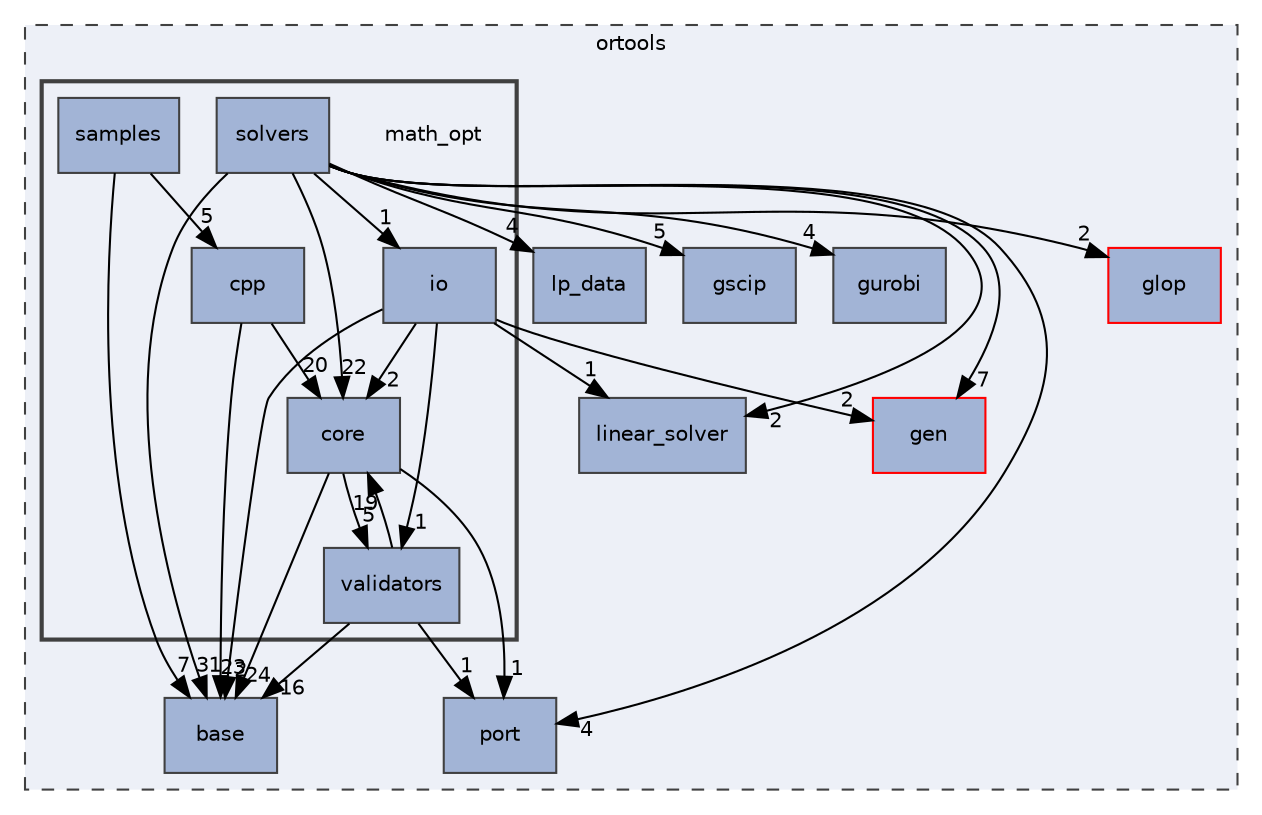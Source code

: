 digraph "math_opt"
{
 // LATEX_PDF_SIZE
  edge [fontname="Helvetica",fontsize="10",labelfontname="Helvetica",labelfontsize="10"];
  node [fontname="Helvetica",fontsize="10",shape=record];
  compound=true
  subgraph clusterdir_a7cc1eeded8f693d0da6c729bc88c45a {
    graph [ bgcolor="#edf0f7", pencolor="grey25", style="filled,dashed,", label="ortools", fontname="Helvetica", fontsize="10", URL="dir_a7cc1eeded8f693d0da6c729bc88c45a.html"]
  dir_1d809996d73818785b8e0bc2ff6c7fae [shape=box, label="port", style="filled,", fillcolor="#a2b4d6", color="grey25", URL="dir_1d809996d73818785b8e0bc2ff6c7fae.html"];
  dir_ca966d537abd5424901cf1273891b331 [shape=box, label="gurobi", style="filled,", fillcolor="#a2b4d6", color="grey25", URL="dir_ca966d537abd5424901cf1273891b331.html"];
  dir_4d3a5a688e4550f3d7725aaa5ab9c27b [shape=box, label="linear_solver", style="filled,", fillcolor="#a2b4d6", color="grey25", URL="dir_4d3a5a688e4550f3d7725aaa5ab9c27b.html"];
  dir_8f9dc966244f4c6e9b2fa0dee1e4ef1a [shape=box, label="base", style="filled,", fillcolor="#a2b4d6", color="grey25", URL="dir_8f9dc966244f4c6e9b2fa0dee1e4ef1a.html"];
  dir_b2c6d49957bf5d0c7726edb4b829cd4d [shape=box, label="gen", style="filled,", fillcolor="#a2b4d6", color="red", URL="dir_b2c6d49957bf5d0c7726edb4b829cd4d.html"];
  dir_747248fa8ec2ebcb4d8ad85ced34db0b [shape=box, label="glop", style="filled,", fillcolor="#a2b4d6", color="red", URL="dir_747248fa8ec2ebcb4d8ad85ced34db0b.html"];
  dir_903a7ff076ee7f01be86992fe717fc82 [shape=box, label="lp_data", style="filled,", fillcolor="#a2b4d6", color="grey25", URL="dir_903a7ff076ee7f01be86992fe717fc82.html"];
  dir_7ebe005d782fae78e581b12d74364053 [shape=box, label="gscip", style="filled,", fillcolor="#a2b4d6", color="grey25", URL="dir_7ebe005d782fae78e581b12d74364053.html"];
  subgraph clusterdir_1defc00030ff81d309105e053121082f {
    graph [ bgcolor="#edf0f7", pencolor="grey25", style="filled,bold,", label="", fontname="Helvetica", fontsize="10", URL="dir_1defc00030ff81d309105e053121082f.html"]
    dir_1defc00030ff81d309105e053121082f [shape=plaintext, label="math_opt"];
  dir_d5b95ec3710e8b09bb3a6564ed5074d8 [shape=box, label="core", style="filled,", fillcolor="#a2b4d6", color="grey25", URL="dir_d5b95ec3710e8b09bb3a6564ed5074d8.html"];
  dir_dd5645fbbabcdccb47d1d6db92f0f35b [shape=box, label="cpp", style="filled,", fillcolor="#a2b4d6", color="grey25", URL="dir_dd5645fbbabcdccb47d1d6db92f0f35b.html"];
  dir_4d7c648e40ee0b5f305e13a998004c47 [shape=box, label="io", style="filled,", fillcolor="#a2b4d6", color="grey25", URL="dir_4d7c648e40ee0b5f305e13a998004c47.html"];
  dir_78fcc6012c6d52c0cff71d4892279593 [shape=box, label="samples", style="filled,", fillcolor="#a2b4d6", color="grey25", URL="dir_78fcc6012c6d52c0cff71d4892279593.html"];
  dir_6a51feaf2b7f0a1d5cfa932e9ba3d2cd [shape=box, label="solvers", style="filled,", fillcolor="#a2b4d6", color="grey25", URL="dir_6a51feaf2b7f0a1d5cfa932e9ba3d2cd.html"];
  dir_2298c6cf5b60fbeba088c3582d3d0ae0 [shape=box, label="validators", style="filled,", fillcolor="#a2b4d6", color="grey25", URL="dir_2298c6cf5b60fbeba088c3582d3d0ae0.html"];
  }
  }
  dir_d5b95ec3710e8b09bb3a6564ed5074d8->dir_1d809996d73818785b8e0bc2ff6c7fae [headlabel="1", labeldistance=1.5 headhref="dir_000007_000030.html"];
  dir_d5b95ec3710e8b09bb3a6564ed5074d8->dir_2298c6cf5b60fbeba088c3582d3d0ae0 [headlabel="5", labeldistance=1.5 headhref="dir_000007_000041.html"];
  dir_d5b95ec3710e8b09bb3a6564ed5074d8->dir_8f9dc966244f4c6e9b2fa0dee1e4ef1a [headlabel="24", labeldistance=1.5 headhref="dir_000007_000002.html"];
  dir_dd5645fbbabcdccb47d1d6db92f0f35b->dir_8f9dc966244f4c6e9b2fa0dee1e4ef1a [headlabel="23", labeldistance=1.5 headhref="dir_000008_000002.html"];
  dir_dd5645fbbabcdccb47d1d6db92f0f35b->dir_d5b95ec3710e8b09bb3a6564ed5074d8 [headlabel="20", labeldistance=1.5 headhref="dir_000008_000007.html"];
  dir_4d7c648e40ee0b5f305e13a998004c47->dir_2298c6cf5b60fbeba088c3582d3d0ae0 [headlabel="1", labeldistance=1.5 headhref="dir_000021_000041.html"];
  dir_4d7c648e40ee0b5f305e13a998004c47->dir_4d3a5a688e4550f3d7725aaa5ab9c27b [headlabel="1", labeldistance=1.5 headhref="dir_000021_000023.html"];
  dir_4d7c648e40ee0b5f305e13a998004c47->dir_8f9dc966244f4c6e9b2fa0dee1e4ef1a [headlabel="2", labeldistance=1.5 headhref="dir_000021_000002.html"];
  dir_4d7c648e40ee0b5f305e13a998004c47->dir_b2c6d49957bf5d0c7726edb4b829cd4d [headlabel="2", labeldistance=1.5 headhref="dir_000021_000011.html"];
  dir_4d7c648e40ee0b5f305e13a998004c47->dir_d5b95ec3710e8b09bb3a6564ed5074d8 [headlabel="2", labeldistance=1.5 headhref="dir_000021_000007.html"];
  dir_78fcc6012c6d52c0cff71d4892279593->dir_8f9dc966244f4c6e9b2fa0dee1e4ef1a [headlabel="7", labeldistance=1.5 headhref="dir_000032_000002.html"];
  dir_78fcc6012c6d52c0cff71d4892279593->dir_dd5645fbbabcdccb47d1d6db92f0f35b [headlabel="5", labeldistance=1.5 headhref="dir_000032_000008.html"];
  dir_6a51feaf2b7f0a1d5cfa932e9ba3d2cd->dir_1d809996d73818785b8e0bc2ff6c7fae [headlabel="4", labeldistance=1.5 headhref="dir_000037_000030.html"];
  dir_6a51feaf2b7f0a1d5cfa932e9ba3d2cd->dir_4d3a5a688e4550f3d7725aaa5ab9c27b [headlabel="2", labeldistance=1.5 headhref="dir_000037_000023.html"];
  dir_6a51feaf2b7f0a1d5cfa932e9ba3d2cd->dir_4d7c648e40ee0b5f305e13a998004c47 [headlabel="1", labeldistance=1.5 headhref="dir_000037_000021.html"];
  dir_6a51feaf2b7f0a1d5cfa932e9ba3d2cd->dir_747248fa8ec2ebcb4d8ad85ced34db0b [headlabel="2", labeldistance=1.5 headhref="dir_000037_000013.html"];
  dir_6a51feaf2b7f0a1d5cfa932e9ba3d2cd->dir_7ebe005d782fae78e581b12d74364053 [headlabel="5", labeldistance=1.5 headhref="dir_000037_000017.html"];
  dir_6a51feaf2b7f0a1d5cfa932e9ba3d2cd->dir_8f9dc966244f4c6e9b2fa0dee1e4ef1a [headlabel="31", labeldistance=1.5 headhref="dir_000037_000002.html"];
  dir_6a51feaf2b7f0a1d5cfa932e9ba3d2cd->dir_903a7ff076ee7f01be86992fe717fc82 [headlabel="4", labeldistance=1.5 headhref="dir_000037_000024.html"];
  dir_6a51feaf2b7f0a1d5cfa932e9ba3d2cd->dir_b2c6d49957bf5d0c7726edb4b829cd4d [headlabel="7", labeldistance=1.5 headhref="dir_000037_000011.html"];
  dir_6a51feaf2b7f0a1d5cfa932e9ba3d2cd->dir_ca966d537abd5424901cf1273891b331 [headlabel="4", labeldistance=1.5 headhref="dir_000037_000018.html"];
  dir_6a51feaf2b7f0a1d5cfa932e9ba3d2cd->dir_d5b95ec3710e8b09bb3a6564ed5074d8 [headlabel="22", labeldistance=1.5 headhref="dir_000037_000007.html"];
  dir_2298c6cf5b60fbeba088c3582d3d0ae0->dir_1d809996d73818785b8e0bc2ff6c7fae [headlabel="1", labeldistance=1.5 headhref="dir_000041_000030.html"];
  dir_2298c6cf5b60fbeba088c3582d3d0ae0->dir_8f9dc966244f4c6e9b2fa0dee1e4ef1a [headlabel="16", labeldistance=1.5 headhref="dir_000041_000002.html"];
  dir_2298c6cf5b60fbeba088c3582d3d0ae0->dir_d5b95ec3710e8b09bb3a6564ed5074d8 [headlabel="19", labeldistance=1.5 headhref="dir_000041_000007.html"];
}
